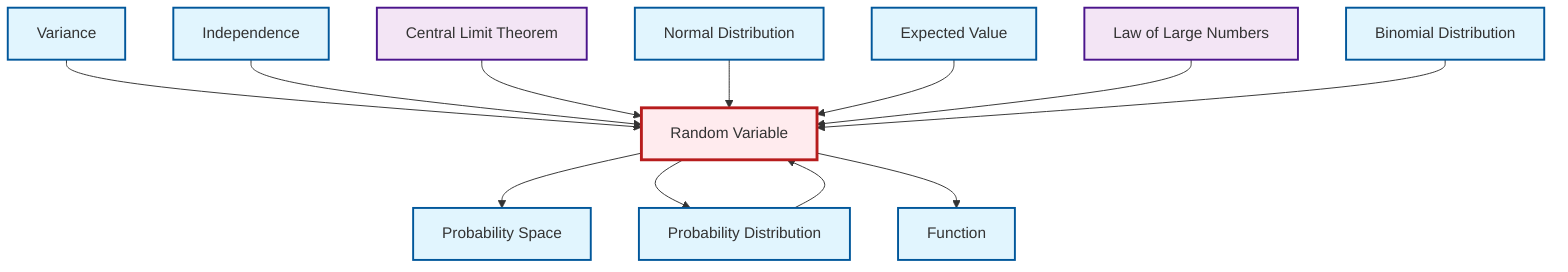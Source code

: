 graph TD
    classDef definition fill:#e1f5fe,stroke:#01579b,stroke-width:2px
    classDef theorem fill:#f3e5f5,stroke:#4a148c,stroke-width:2px
    classDef axiom fill:#fff3e0,stroke:#e65100,stroke-width:2px
    classDef example fill:#e8f5e9,stroke:#1b5e20,stroke-width:2px
    classDef current fill:#ffebee,stroke:#b71c1c,stroke-width:3px
    def-probability-space["Probability Space"]:::definition
    def-binomial-distribution["Binomial Distribution"]:::definition
    thm-central-limit["Central Limit Theorem"]:::theorem
    def-variance["Variance"]:::definition
    def-normal-distribution["Normal Distribution"]:::definition
    def-random-variable["Random Variable"]:::definition
    def-expectation["Expected Value"]:::definition
    def-function["Function"]:::definition
    def-independence["Independence"]:::definition
    def-probability-distribution["Probability Distribution"]:::definition
    thm-law-of-large-numbers["Law of Large Numbers"]:::theorem
    def-variance --> def-random-variable
    def-independence --> def-random-variable
    def-probability-distribution --> def-random-variable
    thm-central-limit --> def-random-variable
    def-random-variable --> def-probability-space
    def-normal-distribution --> def-random-variable
    def-expectation --> def-random-variable
    thm-law-of-large-numbers --> def-random-variable
    def-binomial-distribution --> def-random-variable
    def-random-variable --> def-probability-distribution
    def-random-variable --> def-function
    class def-random-variable current